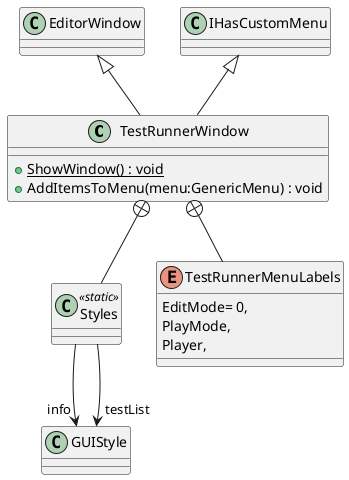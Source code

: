@startuml
class TestRunnerWindow {
    + {static} ShowWindow() : void
    + AddItemsToMenu(menu:GenericMenu) : void
}
class Styles <<static>> {
}
enum TestRunnerMenuLabels {
    EditMode= 0,
    PlayMode,
    Player,
}
EditorWindow <|-- TestRunnerWindow
IHasCustomMenu <|-- TestRunnerWindow
TestRunnerWindow +-- Styles
Styles --> "info" GUIStyle
Styles --> "testList" GUIStyle
TestRunnerWindow +-- TestRunnerMenuLabels
@enduml
